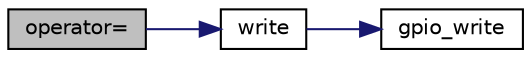 digraph "operator="
{
 // LATEX_PDF_SIZE
  edge [fontname="Helvetica",fontsize="10",labelfontname="Helvetica",labelfontsize="10"];
  node [fontname="Helvetica",fontsize="10",shape=record];
  rankdir="LR";
  Node1 [label="operator=",height=0.2,width=0.4,color="black", fillcolor="grey75", style="filled", fontcolor="black",tooltip=" "];
  Node1 -> Node2 [color="midnightblue",fontsize="10",style="solid",fontname="Helvetica"];
  Node2 [label="write",height=0.2,width=0.4,color="black", fillcolor="white", style="filled",URL="$group__drivers.html#ga25d1931bc29d014446294ab8dc470f2a",tooltip=" "];
  Node2 -> Node3 [color="midnightblue",fontsize="10",style="solid",fontname="Helvetica"];
  Node3 [label="gpio_write",height=0.2,width=0.4,color="black", fillcolor="white", style="filled",URL="$group__hal__gpio.html#gaedd478762e37aeafcf9ade8e255718b0",tooltip=" "];
}
